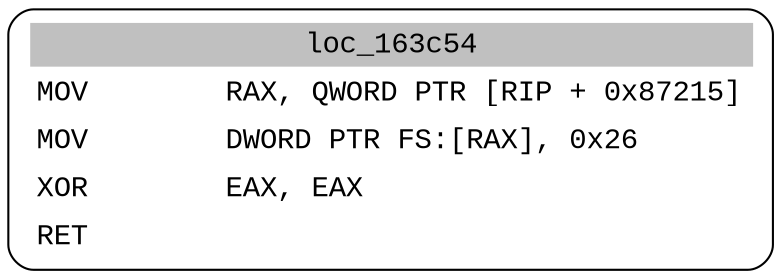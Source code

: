 digraph asm_graph {
1941 [
shape="Mrecord" fontname="Courier New"label =<<table border="0" cellborder="0" cellpadding="3"><tr><td align="center" colspan="2" bgcolor="grey">loc_163c54</td></tr><tr><td align="left">MOV        RAX, QWORD PTR [RIP + 0x87215]</td></tr><tr><td align="left">MOV        DWORD PTR FS:[RAX], 0x26</td></tr><tr><td align="left">XOR        EAX, EAX</td></tr><tr><td align="left">RET        </td></tr></table>> ];
}